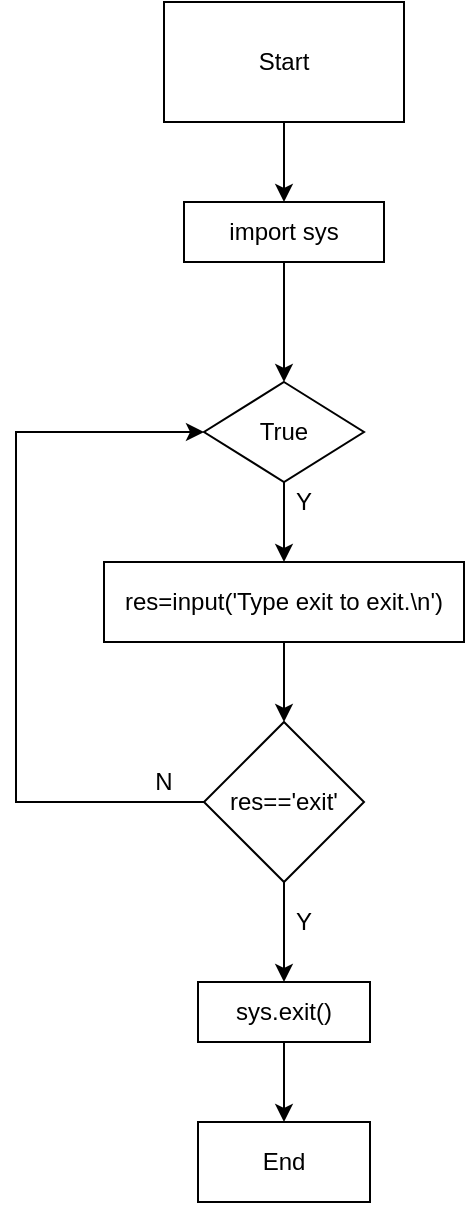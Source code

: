 <mxfile version="14.8.4" type="github"><diagram id="wZ3ezJn9AoWZ_VsqcvMV" name="Page-1"><mxGraphModel dx="652" dy="393" grid="1" gridSize="10" guides="1" tooltips="1" connect="1" arrows="1" fold="1" page="1" pageScale="1" pageWidth="850" pageHeight="1100" math="0" shadow="0"><root><mxCell id="0"/><mxCell id="1" parent="0"/><mxCell id="hluYqtsBDGEgoghf24xH-41" style="edgeStyle=orthogonalEdgeStyle;rounded=0;orthogonalLoop=1;jettySize=auto;html=1;exitX=0.5;exitY=1;exitDx=0;exitDy=0;entryX=0.5;entryY=0;entryDx=0;entryDy=0;" edge="1" parent="1" source="hluYqtsBDGEgoghf24xH-1" target="hluYqtsBDGEgoghf24xH-25"><mxGeometry relative="1" as="geometry"/></mxCell><mxCell id="hluYqtsBDGEgoghf24xH-1" value="import sys" style="rounded=0;whiteSpace=wrap;html=1;" vertex="1" parent="1"><mxGeometry x="354" y="120" width="100" height="30" as="geometry"/></mxCell><mxCell id="hluYqtsBDGEgoghf24xH-10" style="edgeStyle=orthogonalEdgeStyle;rounded=0;orthogonalLoop=1;jettySize=auto;html=1;exitX=0.5;exitY=1;exitDx=0;exitDy=0;entryX=0.5;entryY=0;entryDx=0;entryDy=0;" edge="1" parent="1" source="hluYqtsBDGEgoghf24xH-2" target="hluYqtsBDGEgoghf24xH-1"><mxGeometry relative="1" as="geometry"/></mxCell><mxCell id="hluYqtsBDGEgoghf24xH-2" value="Start" style="rounded=0;whiteSpace=wrap;html=1;" vertex="1" parent="1"><mxGeometry x="344" y="20" width="120" height="60" as="geometry"/></mxCell><mxCell id="hluYqtsBDGEgoghf24xH-31" style="edgeStyle=orthogonalEdgeStyle;rounded=0;orthogonalLoop=1;jettySize=auto;html=1;exitX=0.5;exitY=1;exitDx=0;exitDy=0;entryX=0.5;entryY=0;entryDx=0;entryDy=0;" edge="1" parent="1" source="hluYqtsBDGEgoghf24xH-25" target="hluYqtsBDGEgoghf24xH-27"><mxGeometry relative="1" as="geometry"/></mxCell><mxCell id="hluYqtsBDGEgoghf24xH-25" value="True" style="rhombus;whiteSpace=wrap;html=1;" vertex="1" parent="1"><mxGeometry x="364" y="210" width="80" height="50" as="geometry"/></mxCell><mxCell id="hluYqtsBDGEgoghf24xH-33" style="edgeStyle=orthogonalEdgeStyle;rounded=0;orthogonalLoop=1;jettySize=auto;html=1;exitX=0.5;exitY=1;exitDx=0;exitDy=0;entryX=0.5;entryY=0;entryDx=0;entryDy=0;" edge="1" parent="1" source="hluYqtsBDGEgoghf24xH-27" target="hluYqtsBDGEgoghf24xH-28"><mxGeometry relative="1" as="geometry"/></mxCell><mxCell id="hluYqtsBDGEgoghf24xH-27" value="res=input('Type exit to exit.\n')" style="rounded=0;whiteSpace=wrap;html=1;" vertex="1" parent="1"><mxGeometry x="314" y="300" width="180" height="40" as="geometry"/></mxCell><mxCell id="hluYqtsBDGEgoghf24xH-34" style="edgeStyle=orthogonalEdgeStyle;rounded=0;orthogonalLoop=1;jettySize=auto;html=1;exitX=0;exitY=0.5;exitDx=0;exitDy=0;entryX=0;entryY=0.5;entryDx=0;entryDy=0;" edge="1" parent="1" source="hluYqtsBDGEgoghf24xH-28" target="hluYqtsBDGEgoghf24xH-25"><mxGeometry relative="1" as="geometry"><Array as="points"><mxPoint x="270" y="420"/><mxPoint x="270" y="235"/></Array></mxGeometry></mxCell><mxCell id="hluYqtsBDGEgoghf24xH-37" style="edgeStyle=orthogonalEdgeStyle;rounded=0;orthogonalLoop=1;jettySize=auto;html=1;exitX=0.5;exitY=1;exitDx=0;exitDy=0;entryX=0.5;entryY=0;entryDx=0;entryDy=0;" edge="1" parent="1" source="hluYqtsBDGEgoghf24xH-28" target="hluYqtsBDGEgoghf24xH-29"><mxGeometry relative="1" as="geometry"/></mxCell><mxCell id="hluYqtsBDGEgoghf24xH-28" value="res=='exit'" style="rhombus;whiteSpace=wrap;html=1;" vertex="1" parent="1"><mxGeometry x="364" y="380" width="80" height="80" as="geometry"/></mxCell><mxCell id="hluYqtsBDGEgoghf24xH-40" style="edgeStyle=orthogonalEdgeStyle;rounded=0;orthogonalLoop=1;jettySize=auto;html=1;exitX=0.5;exitY=1;exitDx=0;exitDy=0;" edge="1" parent="1" source="hluYqtsBDGEgoghf24xH-29" target="hluYqtsBDGEgoghf24xH-36"><mxGeometry relative="1" as="geometry"/></mxCell><mxCell id="hluYqtsBDGEgoghf24xH-29" value="sys.exit()" style="rounded=0;whiteSpace=wrap;html=1;" vertex="1" parent="1"><mxGeometry x="361" y="510" width="86" height="30" as="geometry"/></mxCell><mxCell id="hluYqtsBDGEgoghf24xH-32" value="Y" style="text;html=1;strokeColor=none;fillColor=none;align=center;verticalAlign=middle;whiteSpace=wrap;rounded=0;" vertex="1" parent="1"><mxGeometry x="394" y="260" width="40" height="20" as="geometry"/></mxCell><mxCell id="hluYqtsBDGEgoghf24xH-35" value="N" style="text;html=1;strokeColor=none;fillColor=none;align=center;verticalAlign=middle;whiteSpace=wrap;rounded=0;" vertex="1" parent="1"><mxGeometry x="324" y="400" width="40" height="20" as="geometry"/></mxCell><mxCell id="hluYqtsBDGEgoghf24xH-36" value="End" style="rounded=0;whiteSpace=wrap;html=1;" vertex="1" parent="1"><mxGeometry x="361" y="580" width="86" height="40" as="geometry"/></mxCell><mxCell id="hluYqtsBDGEgoghf24xH-38" value="Y" style="text;html=1;strokeColor=none;fillColor=none;align=center;verticalAlign=middle;whiteSpace=wrap;rounded=0;" vertex="1" parent="1"><mxGeometry x="394" y="470" width="40" height="20" as="geometry"/></mxCell></root></mxGraphModel></diagram></mxfile>